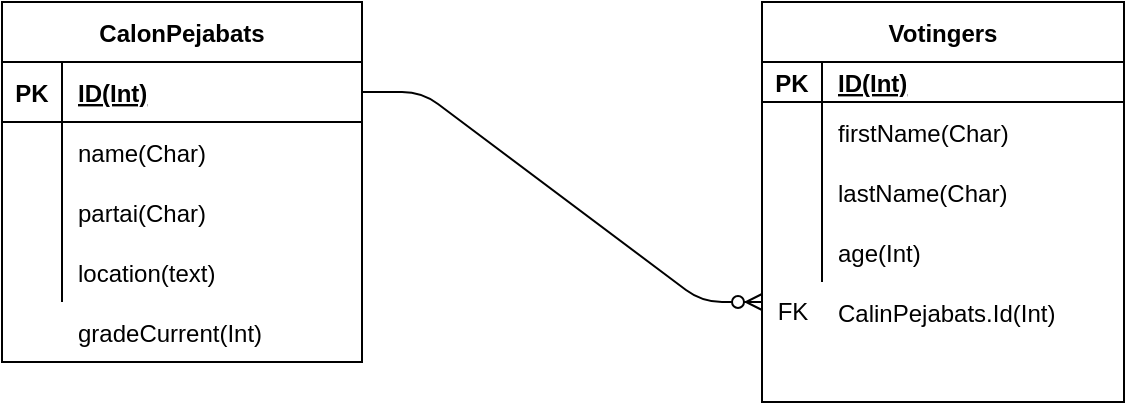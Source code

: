 <mxfile version="14.2.2" type="github">
  <diagram id="4e3UxaZ-aunPeWIKxLdw" name="Page-1">
    <mxGraphModel dx="1102" dy="555" grid="1" gridSize="10" guides="1" tooltips="1" connect="1" arrows="1" fold="1" page="1" pageScale="1" pageWidth="850" pageHeight="1100" math="0" shadow="0">
      <root>
        <mxCell id="0" />
        <mxCell id="1" parent="0" />
        <mxCell id="x81bb7SUoJlI-q2wmtpL-1" value="CalonPejabats" style="shape=table;startSize=30;container=1;collapsible=1;childLayout=tableLayout;fixedRows=1;rowLines=0;fontStyle=1;align=center;resizeLast=1;" vertex="1" parent="1">
          <mxGeometry x="120" y="70" width="180" height="180" as="geometry" />
        </mxCell>
        <mxCell id="x81bb7SUoJlI-q2wmtpL-2" value="" style="shape=partialRectangle;collapsible=0;dropTarget=0;pointerEvents=0;fillColor=none;top=0;left=0;bottom=1;right=0;points=[[0,0.5],[1,0.5]];portConstraint=eastwest;" vertex="1" parent="x81bb7SUoJlI-q2wmtpL-1">
          <mxGeometry y="30" width="180" height="30" as="geometry" />
        </mxCell>
        <mxCell id="x81bb7SUoJlI-q2wmtpL-3" value="PK" style="shape=partialRectangle;connectable=0;fillColor=none;top=0;left=0;bottom=0;right=0;fontStyle=1;overflow=hidden;" vertex="1" parent="x81bb7SUoJlI-q2wmtpL-2">
          <mxGeometry width="30" height="30" as="geometry" />
        </mxCell>
        <mxCell id="x81bb7SUoJlI-q2wmtpL-4" value="ID(Int)" style="shape=partialRectangle;connectable=0;fillColor=none;top=0;left=0;bottom=0;right=0;align=left;spacingLeft=6;fontStyle=5;overflow=hidden;" vertex="1" parent="x81bb7SUoJlI-q2wmtpL-2">
          <mxGeometry x="30" width="150" height="30" as="geometry" />
        </mxCell>
        <mxCell id="x81bb7SUoJlI-q2wmtpL-5" value="" style="shape=partialRectangle;collapsible=0;dropTarget=0;pointerEvents=0;fillColor=none;top=0;left=0;bottom=0;right=0;points=[[0,0.5],[1,0.5]];portConstraint=eastwest;" vertex="1" parent="x81bb7SUoJlI-q2wmtpL-1">
          <mxGeometry y="60" width="180" height="30" as="geometry" />
        </mxCell>
        <mxCell id="x81bb7SUoJlI-q2wmtpL-6" value="" style="shape=partialRectangle;connectable=0;fillColor=none;top=0;left=0;bottom=0;right=0;editable=1;overflow=hidden;" vertex="1" parent="x81bb7SUoJlI-q2wmtpL-5">
          <mxGeometry width="30" height="30" as="geometry" />
        </mxCell>
        <mxCell id="x81bb7SUoJlI-q2wmtpL-7" value="name(Char)" style="shape=partialRectangle;connectable=0;fillColor=none;top=0;left=0;bottom=0;right=0;align=left;spacingLeft=6;overflow=hidden;" vertex="1" parent="x81bb7SUoJlI-q2wmtpL-5">
          <mxGeometry x="30" width="150" height="30" as="geometry" />
        </mxCell>
        <mxCell id="x81bb7SUoJlI-q2wmtpL-8" value="" style="shape=partialRectangle;collapsible=0;dropTarget=0;pointerEvents=0;fillColor=none;top=0;left=0;bottom=0;right=0;points=[[0,0.5],[1,0.5]];portConstraint=eastwest;" vertex="1" parent="x81bb7SUoJlI-q2wmtpL-1">
          <mxGeometry y="90" width="180" height="30" as="geometry" />
        </mxCell>
        <mxCell id="x81bb7SUoJlI-q2wmtpL-9" value="" style="shape=partialRectangle;connectable=0;fillColor=none;top=0;left=0;bottom=0;right=0;editable=1;overflow=hidden;" vertex="1" parent="x81bb7SUoJlI-q2wmtpL-8">
          <mxGeometry width="30" height="30" as="geometry" />
        </mxCell>
        <mxCell id="x81bb7SUoJlI-q2wmtpL-10" value="partai(Char)" style="shape=partialRectangle;connectable=0;fillColor=none;top=0;left=0;bottom=0;right=0;align=left;spacingLeft=6;overflow=hidden;" vertex="1" parent="x81bb7SUoJlI-q2wmtpL-8">
          <mxGeometry x="30" width="150" height="30" as="geometry" />
        </mxCell>
        <mxCell id="x81bb7SUoJlI-q2wmtpL-11" value="" style="shape=partialRectangle;collapsible=0;dropTarget=0;pointerEvents=0;fillColor=none;top=0;left=0;bottom=0;right=0;points=[[0,0.5],[1,0.5]];portConstraint=eastwest;" vertex="1" parent="x81bb7SUoJlI-q2wmtpL-1">
          <mxGeometry y="120" width="180" height="30" as="geometry" />
        </mxCell>
        <mxCell id="x81bb7SUoJlI-q2wmtpL-12" value="" style="shape=partialRectangle;connectable=0;fillColor=none;top=0;left=0;bottom=0;right=0;editable=1;overflow=hidden;" vertex="1" parent="x81bb7SUoJlI-q2wmtpL-11">
          <mxGeometry width="30" height="30" as="geometry" />
        </mxCell>
        <mxCell id="x81bb7SUoJlI-q2wmtpL-13" value="location(text)" style="shape=partialRectangle;connectable=0;fillColor=none;top=0;left=0;bottom=0;right=0;align=left;spacingLeft=6;overflow=hidden;" vertex="1" parent="x81bb7SUoJlI-q2wmtpL-11">
          <mxGeometry x="30" width="150" height="30" as="geometry" />
        </mxCell>
        <mxCell id="x81bb7SUoJlI-q2wmtpL-14" value="Votingers" style="shape=table;startSize=30;container=1;collapsible=1;childLayout=tableLayout;fixedRows=1;rowLines=0;fontStyle=1;align=center;resizeLast=1;" vertex="1" parent="1">
          <mxGeometry x="500" y="70" width="181" height="200" as="geometry" />
        </mxCell>
        <mxCell id="x81bb7SUoJlI-q2wmtpL-15" value="" style="shape=partialRectangle;collapsible=0;dropTarget=0;pointerEvents=0;fillColor=none;top=0;left=0;bottom=1;right=0;points=[[0,0.5],[1,0.5]];portConstraint=eastwest;" vertex="1" parent="x81bb7SUoJlI-q2wmtpL-14">
          <mxGeometry y="30" width="181" height="20" as="geometry" />
        </mxCell>
        <mxCell id="x81bb7SUoJlI-q2wmtpL-16" value="PK" style="shape=partialRectangle;connectable=0;fillColor=none;top=0;left=0;bottom=0;right=0;fontStyle=1;overflow=hidden;" vertex="1" parent="x81bb7SUoJlI-q2wmtpL-15">
          <mxGeometry width="30" height="20" as="geometry" />
        </mxCell>
        <mxCell id="x81bb7SUoJlI-q2wmtpL-17" value="ID(Int)" style="shape=partialRectangle;connectable=0;fillColor=none;top=0;left=0;bottom=0;right=0;align=left;spacingLeft=6;fontStyle=5;overflow=hidden;" vertex="1" parent="x81bb7SUoJlI-q2wmtpL-15">
          <mxGeometry x="30" width="151" height="20" as="geometry" />
        </mxCell>
        <mxCell id="x81bb7SUoJlI-q2wmtpL-18" value="" style="shape=partialRectangle;collapsible=0;dropTarget=0;pointerEvents=0;fillColor=none;top=0;left=0;bottom=0;right=0;points=[[0,0.5],[1,0.5]];portConstraint=eastwest;" vertex="1" parent="x81bb7SUoJlI-q2wmtpL-14">
          <mxGeometry y="50" width="181" height="30" as="geometry" />
        </mxCell>
        <mxCell id="x81bb7SUoJlI-q2wmtpL-19" value="" style="shape=partialRectangle;connectable=0;fillColor=none;top=0;left=0;bottom=0;right=0;editable=1;overflow=hidden;" vertex="1" parent="x81bb7SUoJlI-q2wmtpL-18">
          <mxGeometry width="30" height="30" as="geometry" />
        </mxCell>
        <mxCell id="x81bb7SUoJlI-q2wmtpL-20" value="firstName(Char)" style="shape=partialRectangle;connectable=0;fillColor=none;top=0;left=0;bottom=0;right=0;align=left;spacingLeft=6;overflow=hidden;" vertex="1" parent="x81bb7SUoJlI-q2wmtpL-18">
          <mxGeometry x="30" width="151" height="30" as="geometry" />
        </mxCell>
        <mxCell id="x81bb7SUoJlI-q2wmtpL-21" value="" style="shape=partialRectangle;collapsible=0;dropTarget=0;pointerEvents=0;fillColor=none;top=0;left=0;bottom=0;right=0;points=[[0,0.5],[1,0.5]];portConstraint=eastwest;" vertex="1" parent="x81bb7SUoJlI-q2wmtpL-14">
          <mxGeometry y="80" width="181" height="30" as="geometry" />
        </mxCell>
        <mxCell id="x81bb7SUoJlI-q2wmtpL-22" value="" style="shape=partialRectangle;connectable=0;fillColor=none;top=0;left=0;bottom=0;right=0;editable=1;overflow=hidden;" vertex="1" parent="x81bb7SUoJlI-q2wmtpL-21">
          <mxGeometry width="30" height="30" as="geometry" />
        </mxCell>
        <mxCell id="x81bb7SUoJlI-q2wmtpL-23" value="lastName(Char)" style="shape=partialRectangle;connectable=0;fillColor=none;top=0;left=0;bottom=0;right=0;align=left;spacingLeft=6;overflow=hidden;" vertex="1" parent="x81bb7SUoJlI-q2wmtpL-21">
          <mxGeometry x="30" width="151" height="30" as="geometry" />
        </mxCell>
        <mxCell id="x81bb7SUoJlI-q2wmtpL-24" value="" style="shape=partialRectangle;collapsible=0;dropTarget=0;pointerEvents=0;fillColor=none;top=0;left=0;bottom=0;right=0;points=[[0,0.5],[1,0.5]];portConstraint=eastwest;" vertex="1" parent="x81bb7SUoJlI-q2wmtpL-14">
          <mxGeometry y="110" width="181" height="30" as="geometry" />
        </mxCell>
        <mxCell id="x81bb7SUoJlI-q2wmtpL-25" value="" style="shape=partialRectangle;connectable=0;fillColor=none;top=0;left=0;bottom=0;right=0;editable=1;overflow=hidden;" vertex="1" parent="x81bb7SUoJlI-q2wmtpL-24">
          <mxGeometry width="30" height="30" as="geometry" />
        </mxCell>
        <mxCell id="x81bb7SUoJlI-q2wmtpL-26" value="age(Int)" style="shape=partialRectangle;connectable=0;fillColor=none;top=0;left=0;bottom=0;right=0;align=left;spacingLeft=6;overflow=hidden;" vertex="1" parent="x81bb7SUoJlI-q2wmtpL-24">
          <mxGeometry x="30" width="151" height="30" as="geometry" />
        </mxCell>
        <mxCell id="x81bb7SUoJlI-q2wmtpL-27" value="gradeCurrent(Int)" style="shape=partialRectangle;connectable=0;fillColor=none;top=0;left=0;bottom=0;right=0;align=left;spacingLeft=6;overflow=hidden;" vertex="1" parent="1">
          <mxGeometry x="150" y="220" width="150" height="30" as="geometry" />
        </mxCell>
        <mxCell id="x81bb7SUoJlI-q2wmtpL-28" value="" style="edgeStyle=entityRelationEdgeStyle;fontSize=12;html=1;endArrow=ERzeroToMany;endFill=1;entryX=0;entryY=0.75;entryDx=0;entryDy=0;exitX=1;exitY=0.25;exitDx=0;exitDy=0;" edge="1" parent="1" source="x81bb7SUoJlI-q2wmtpL-1" target="x81bb7SUoJlI-q2wmtpL-14">
          <mxGeometry width="100" height="100" relative="1" as="geometry">
            <mxPoint x="360" y="270" as="sourcePoint" />
            <mxPoint x="490" y="230" as="targetPoint" />
          </mxGeometry>
        </mxCell>
        <mxCell id="x81bb7SUoJlI-q2wmtpL-33" value="CalinPejabats.Id(Int)" style="shape=partialRectangle;connectable=0;fillColor=none;top=0;left=0;bottom=0;right=0;align=left;spacingLeft=6;overflow=hidden;" vertex="1" parent="1">
          <mxGeometry x="530" y="210" width="151" height="30" as="geometry" />
        </mxCell>
        <mxCell id="x81bb7SUoJlI-q2wmtpL-34" value="FK" style="text;html=1;align=center;verticalAlign=middle;resizable=0;points=[];autosize=1;" vertex="1" parent="1">
          <mxGeometry x="500" y="215" width="30" height="20" as="geometry" />
        </mxCell>
      </root>
    </mxGraphModel>
  </diagram>
</mxfile>
